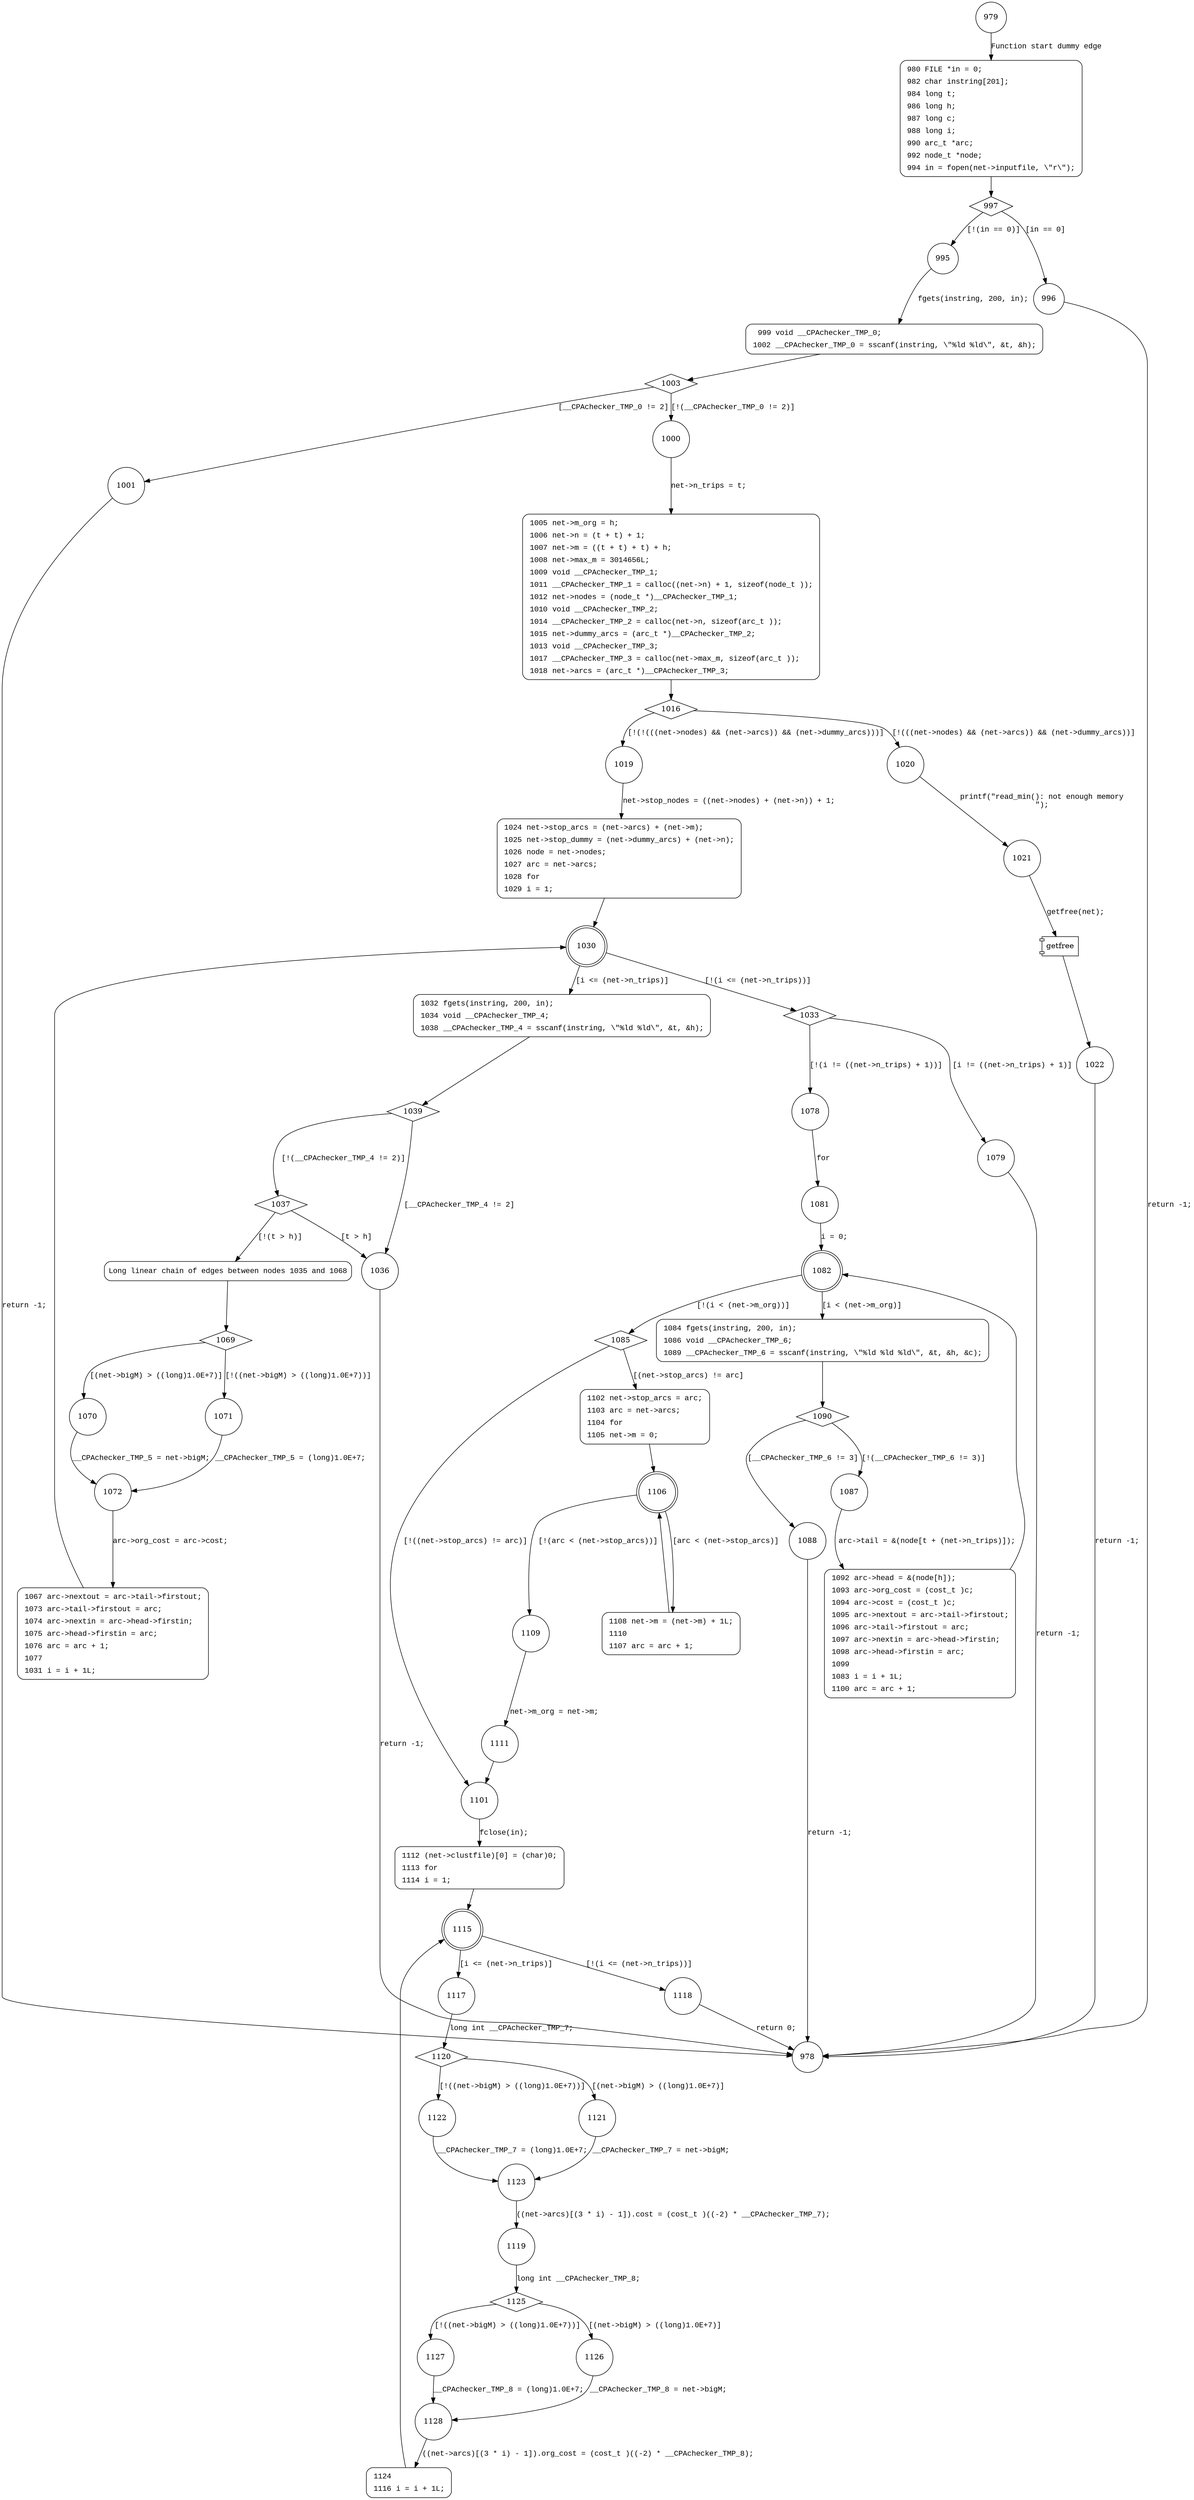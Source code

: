 digraph read_min {
979 [shape="circle"]
980 [shape="circle"]
997 [shape="diamond"]
995 [shape="circle"]
996 [shape="circle"]
999 [shape="circle"]
1003 [shape="diamond"]
1000 [shape="circle"]
1001 [shape="circle"]
1005 [shape="circle"]
1016 [shape="diamond"]
1019 [shape="circle"]
1020 [shape="circle"]
1021 [shape="circle"]
1022 [shape="circle"]
1024 [shape="circle"]
1030 [shape="doublecircle"]
1033 [shape="diamond"]
1032 [shape="circle"]
1039 [shape="diamond"]
1037 [shape="diamond"]
1036 [shape="circle"]
978 [shape="circle"]
1035 [shape="circle"]
1069 [shape="diamond"]
1071 [shape="circle"]
1070 [shape="circle"]
1072 [shape="circle"]
1067 [shape="circle"]
1078 [shape="circle"]
1079 [shape="circle"]
1081 [shape="circle"]
1082 [shape="doublecircle"]
1085 [shape="diamond"]
1084 [shape="circle"]
1090 [shape="diamond"]
1087 [shape="circle"]
1088 [shape="circle"]
1092 [shape="circle"]
1101 [shape="circle"]
1102 [shape="circle"]
1106 [shape="doublecircle"]
1109 [shape="circle"]
1108 [shape="circle"]
1111 [shape="circle"]
1112 [shape="circle"]
1115 [shape="doublecircle"]
1118 [shape="circle"]
1117 [shape="circle"]
1120 [shape="diamond"]
1122 [shape="circle"]
1121 [shape="circle"]
1123 [shape="circle"]
1119 [shape="circle"]
1125 [shape="diamond"]
1127 [shape="circle"]
1126 [shape="circle"]
1128 [shape="circle"]
1124 [shape="circle"]
980 [style="filled,bold" penwidth="1" fillcolor="white" fontname="Courier New" shape="Mrecord" label=<<table border="0" cellborder="0" cellpadding="3" bgcolor="white"><tr><td align="right">980</td><td align="left">FILE *in = 0;</td></tr><tr><td align="right">982</td><td align="left">char instring[201];</td></tr><tr><td align="right">984</td><td align="left">long t;</td></tr><tr><td align="right">986</td><td align="left">long h;</td></tr><tr><td align="right">987</td><td align="left">long c;</td></tr><tr><td align="right">988</td><td align="left">long i;</td></tr><tr><td align="right">990</td><td align="left">arc_t *arc;</td></tr><tr><td align="right">992</td><td align="left">node_t *node;</td></tr><tr><td align="right">994</td><td align="left">in = fopen(net-&gt;inputfile, \"r\");</td></tr></table>>]
980 -> 997[label=""]
999 [style="filled,bold" penwidth="1" fillcolor="white" fontname="Courier New" shape="Mrecord" label=<<table border="0" cellborder="0" cellpadding="3" bgcolor="white"><tr><td align="right">999</td><td align="left">void __CPAchecker_TMP_0;</td></tr><tr><td align="right">1002</td><td align="left">__CPAchecker_TMP_0 = sscanf(instring, \"%ld %ld\", &amp;t, &amp;h);</td></tr></table>>]
999 -> 1003[label=""]
1005 [style="filled,bold" penwidth="1" fillcolor="white" fontname="Courier New" shape="Mrecord" label=<<table border="0" cellborder="0" cellpadding="3" bgcolor="white"><tr><td align="right">1005</td><td align="left">net-&gt;m_org = h;</td></tr><tr><td align="right">1006</td><td align="left">net-&gt;n = (t + t) + 1;</td></tr><tr><td align="right">1007</td><td align="left">net-&gt;m = ((t + t) + t) + h;</td></tr><tr><td align="right">1008</td><td align="left">net-&gt;max_m = 3014656L;</td></tr><tr><td align="right">1009</td><td align="left">void __CPAchecker_TMP_1;</td></tr><tr><td align="right">1011</td><td align="left">__CPAchecker_TMP_1 = calloc((net-&gt;n) + 1, sizeof(node_t ));</td></tr><tr><td align="right">1012</td><td align="left">net-&gt;nodes = (node_t *)__CPAchecker_TMP_1;</td></tr><tr><td align="right">1010</td><td align="left">void __CPAchecker_TMP_2;</td></tr><tr><td align="right">1014</td><td align="left">__CPAchecker_TMP_2 = calloc(net-&gt;n, sizeof(arc_t ));</td></tr><tr><td align="right">1015</td><td align="left">net-&gt;dummy_arcs = (arc_t *)__CPAchecker_TMP_2;</td></tr><tr><td align="right">1013</td><td align="left">void __CPAchecker_TMP_3;</td></tr><tr><td align="right">1017</td><td align="left">__CPAchecker_TMP_3 = calloc(net-&gt;max_m, sizeof(arc_t ));</td></tr><tr><td align="right">1018</td><td align="left">net-&gt;arcs = (arc_t *)__CPAchecker_TMP_3;</td></tr></table>>]
1005 -> 1016[label=""]
1024 [style="filled,bold" penwidth="1" fillcolor="white" fontname="Courier New" shape="Mrecord" label=<<table border="0" cellborder="0" cellpadding="3" bgcolor="white"><tr><td align="right">1024</td><td align="left">net-&gt;stop_arcs = (net-&gt;arcs) + (net-&gt;m);</td></tr><tr><td align="right">1025</td><td align="left">net-&gt;stop_dummy = (net-&gt;dummy_arcs) + (net-&gt;n);</td></tr><tr><td align="right">1026</td><td align="left">node = net-&gt;nodes;</td></tr><tr><td align="right">1027</td><td align="left">arc = net-&gt;arcs;</td></tr><tr><td align="right">1028</td><td align="left">for</td></tr><tr><td align="right">1029</td><td align="left">i = 1;</td></tr></table>>]
1024 -> 1030[label=""]
1032 [style="filled,bold" penwidth="1" fillcolor="white" fontname="Courier New" shape="Mrecord" label=<<table border="0" cellborder="0" cellpadding="3" bgcolor="white"><tr><td align="right">1032</td><td align="left">fgets(instring, 200, in);</td></tr><tr><td align="right">1034</td><td align="left">void __CPAchecker_TMP_4;</td></tr><tr><td align="right">1038</td><td align="left">__CPAchecker_TMP_4 = sscanf(instring, \"%ld %ld\", &amp;t, &amp;h);</td></tr></table>>]
1032 -> 1039[label=""]
1035 [style="filled,bold" penwidth="1" fillcolor="white" fontname="Courier New" shape="Mrecord" label="Long linear chain of edges between nodes 1035 and 1068"]
1035 -> 1069[label=""]
1067 [style="filled,bold" penwidth="1" fillcolor="white" fontname="Courier New" shape="Mrecord" label=<<table border="0" cellborder="0" cellpadding="3" bgcolor="white"><tr><td align="right">1067</td><td align="left">arc-&gt;nextout = arc-&gt;tail-&gt;firstout;</td></tr><tr><td align="right">1073</td><td align="left">arc-&gt;tail-&gt;firstout = arc;</td></tr><tr><td align="right">1074</td><td align="left">arc-&gt;nextin = arc-&gt;head-&gt;firstin;</td></tr><tr><td align="right">1075</td><td align="left">arc-&gt;head-&gt;firstin = arc;</td></tr><tr><td align="right">1076</td><td align="left">arc = arc + 1;</td></tr><tr><td align="right">1077</td><td align="left"></td></tr><tr><td align="right">1031</td><td align="left">i = i + 1L;</td></tr></table>>]
1067 -> 1030[label=""]
1084 [style="filled,bold" penwidth="1" fillcolor="white" fontname="Courier New" shape="Mrecord" label=<<table border="0" cellborder="0" cellpadding="3" bgcolor="white"><tr><td align="right">1084</td><td align="left">fgets(instring, 200, in);</td></tr><tr><td align="right">1086</td><td align="left">void __CPAchecker_TMP_6;</td></tr><tr><td align="right">1089</td><td align="left">__CPAchecker_TMP_6 = sscanf(instring, \"%ld %ld %ld\", &amp;t, &amp;h, &amp;c);</td></tr></table>>]
1084 -> 1090[label=""]
1092 [style="filled,bold" penwidth="1" fillcolor="white" fontname="Courier New" shape="Mrecord" label=<<table border="0" cellborder="0" cellpadding="3" bgcolor="white"><tr><td align="right">1092</td><td align="left">arc-&gt;head = &amp;(node[h]);</td></tr><tr><td align="right">1093</td><td align="left">arc-&gt;org_cost = (cost_t )c;</td></tr><tr><td align="right">1094</td><td align="left">arc-&gt;cost = (cost_t )c;</td></tr><tr><td align="right">1095</td><td align="left">arc-&gt;nextout = arc-&gt;tail-&gt;firstout;</td></tr><tr><td align="right">1096</td><td align="left">arc-&gt;tail-&gt;firstout = arc;</td></tr><tr><td align="right">1097</td><td align="left">arc-&gt;nextin = arc-&gt;head-&gt;firstin;</td></tr><tr><td align="right">1098</td><td align="left">arc-&gt;head-&gt;firstin = arc;</td></tr><tr><td align="right">1099</td><td align="left"></td></tr><tr><td align="right">1083</td><td align="left">i = i + 1L;</td></tr><tr><td align="right">1100</td><td align="left">arc = arc + 1;</td></tr></table>>]
1092 -> 1082[label=""]
1102 [style="filled,bold" penwidth="1" fillcolor="white" fontname="Courier New" shape="Mrecord" label=<<table border="0" cellborder="0" cellpadding="3" bgcolor="white"><tr><td align="right">1102</td><td align="left">net-&gt;stop_arcs = arc;</td></tr><tr><td align="right">1103</td><td align="left">arc = net-&gt;arcs;</td></tr><tr><td align="right">1104</td><td align="left">for</td></tr><tr><td align="right">1105</td><td align="left">net-&gt;m = 0;</td></tr></table>>]
1102 -> 1106[label=""]
1108 [style="filled,bold" penwidth="1" fillcolor="white" fontname="Courier New" shape="Mrecord" label=<<table border="0" cellborder="0" cellpadding="3" bgcolor="white"><tr><td align="right">1108</td><td align="left">net-&gt;m = (net-&gt;m) + 1L;</td></tr><tr><td align="right">1110</td><td align="left"></td></tr><tr><td align="right">1107</td><td align="left">arc = arc + 1;</td></tr></table>>]
1108 -> 1106[label=""]
1112 [style="filled,bold" penwidth="1" fillcolor="white" fontname="Courier New" shape="Mrecord" label=<<table border="0" cellborder="0" cellpadding="3" bgcolor="white"><tr><td align="right">1112</td><td align="left">(net-&gt;clustfile)[0] = (char)0;</td></tr><tr><td align="right">1113</td><td align="left">for</td></tr><tr><td align="right">1114</td><td align="left">i = 1;</td></tr></table>>]
1112 -> 1115[label=""]
1124 [style="filled,bold" penwidth="1" fillcolor="white" fontname="Courier New" shape="Mrecord" label=<<table border="0" cellborder="0" cellpadding="3" bgcolor="white"><tr><td align="right">1124</td><td align="left"></td></tr><tr><td align="right">1116</td><td align="left">i = i + 1L;</td></tr></table>>]
1124 -> 1115[label=""]
979 -> 980 [label="Function start dummy edge" fontname="Courier New"]
997 -> 995 [label="[!(in == 0)]" fontname="Courier New"]
997 -> 996 [label="[in == 0]" fontname="Courier New"]
995 -> 999 [label="fgets(instring, 200, in);" fontname="Courier New"]
1003 -> 1000 [label="[!(__CPAchecker_TMP_0 != 2)]" fontname="Courier New"]
1003 -> 1001 [label="[__CPAchecker_TMP_0 != 2]" fontname="Courier New"]
1000 -> 1005 [label="net->n_trips = t;" fontname="Courier New"]
1016 -> 1019 [label="[!(!(((net->nodes) && (net->arcs)) && (net->dummy_arcs)))]" fontname="Courier New"]
1016 -> 1020 [label="[!(((net->nodes) && (net->arcs)) && (net->dummy_arcs))]" fontname="Courier New"]
100033 [shape="component" label="getfree"]
1021 -> 100033 [label="getfree(net);" fontname="Courier New"]
100033 -> 1022 [label="" fontname="Courier New"]
1019 -> 1024 [label="net->stop_nodes = ((net->nodes) + (net->n)) + 1;" fontname="Courier New"]
1030 -> 1033 [label="[!(i <= (net->n_trips))]" fontname="Courier New"]
1030 -> 1032 [label="[i <= (net->n_trips)]" fontname="Courier New"]
1039 -> 1037 [label="[!(__CPAchecker_TMP_4 != 2)]" fontname="Courier New"]
1039 -> 1036 [label="[__CPAchecker_TMP_4 != 2]" fontname="Courier New"]
1036 -> 978 [label="return -1;" fontname="Courier New"]
1037 -> 1035 [label="[!(t > h)]" fontname="Courier New"]
1037 -> 1036 [label="[t > h]" fontname="Courier New"]
1069 -> 1071 [label="[!((net->bigM) > ((long)1.0E+7))]" fontname="Courier New"]
1069 -> 1070 [label="[(net->bigM) > ((long)1.0E+7)]" fontname="Courier New"]
1072 -> 1067 [label="arc->org_cost = arc->cost;" fontname="Courier New"]
1071 -> 1072 [label="__CPAchecker_TMP_5 = (long)1.0E+7;" fontname="Courier New"]
1033 -> 1078 [label="[!(i != ((net->n_trips) + 1))]" fontname="Courier New"]
1033 -> 1079 [label="[i != ((net->n_trips) + 1)]" fontname="Courier New"]
1078 -> 1081 [label="for" fontname="Courier New"]
1082 -> 1085 [label="[!(i < (net->m_org))]" fontname="Courier New"]
1082 -> 1084 [label="[i < (net->m_org)]" fontname="Courier New"]
1090 -> 1087 [label="[!(__CPAchecker_TMP_6 != 3)]" fontname="Courier New"]
1090 -> 1088 [label="[__CPAchecker_TMP_6 != 3]" fontname="Courier New"]
1087 -> 1092 [label="arc->tail = &(node[t + (net->n_trips)]);" fontname="Courier New"]
1085 -> 1101 [label="[!((net->stop_arcs) != arc)]" fontname="Courier New"]
1085 -> 1102 [label="[(net->stop_arcs) != arc]" fontname="Courier New"]
1106 -> 1109 [label="[!(arc < (net->stop_arcs))]" fontname="Courier New"]
1106 -> 1108 [label="[arc < (net->stop_arcs)]" fontname="Courier New"]
1109 -> 1111 [label="net->m_org = net->m;" fontname="Courier New"]
1101 -> 1112 [label="fclose(in);" fontname="Courier New"]
1115 -> 1118 [label="[!(i <= (net->n_trips))]" fontname="Courier New"]
1115 -> 1117 [label="[i <= (net->n_trips)]" fontname="Courier New"]
1120 -> 1122 [label="[!((net->bigM) > ((long)1.0E+7))]" fontname="Courier New"]
1120 -> 1121 [label="[(net->bigM) > ((long)1.0E+7)]" fontname="Courier New"]
1123 -> 1119 [label="((net->arcs)[(3 * i) - 1]).cost = (cost_t )((-2) * __CPAchecker_TMP_7);" fontname="Courier New"]
1125 -> 1127 [label="[!((net->bigM) > ((long)1.0E+7))]" fontname="Courier New"]
1125 -> 1126 [label="[(net->bigM) > ((long)1.0E+7)]" fontname="Courier New"]
1128 -> 1124 [label="((net->arcs)[(3 * i) - 1]).org_cost = (cost_t )((-2) * __CPAchecker_TMP_8);" fontname="Courier New"]
1127 -> 1128 [label="__CPAchecker_TMP_8 = (long)1.0E+7;" fontname="Courier New"]
1118 -> 978 [label="return 0;" fontname="Courier New"]
996 -> 978 [label="return -1;" fontname="Courier New"]
1001 -> 978 [label="return -1;" fontname="Courier New"]
1020 -> 1021 [label="printf(\"read_min(): not enough memory\n\");" fontname="Courier New"]
1022 -> 978 [label="return -1;" fontname="Courier New"]
1070 -> 1072 [label="__CPAchecker_TMP_5 = net->bigM;" fontname="Courier New"]
1079 -> 978 [label="return -1;" fontname="Courier New"]
1081 -> 1082 [label="i = 0;" fontname="Courier New"]
1088 -> 978 [label="return -1;" fontname="Courier New"]
1111 -> 1101 [label="" fontname="Courier New"]
1117 -> 1120 [label="long int __CPAchecker_TMP_7;" fontname="Courier New"]
1121 -> 1123 [label="__CPAchecker_TMP_7 = net->bigM;" fontname="Courier New"]
1119 -> 1125 [label="long int __CPAchecker_TMP_8;" fontname="Courier New"]
1126 -> 1128 [label="__CPAchecker_TMP_8 = net->bigM;" fontname="Courier New"]
1122 -> 1123 [label="__CPAchecker_TMP_7 = (long)1.0E+7;" fontname="Courier New"]
}